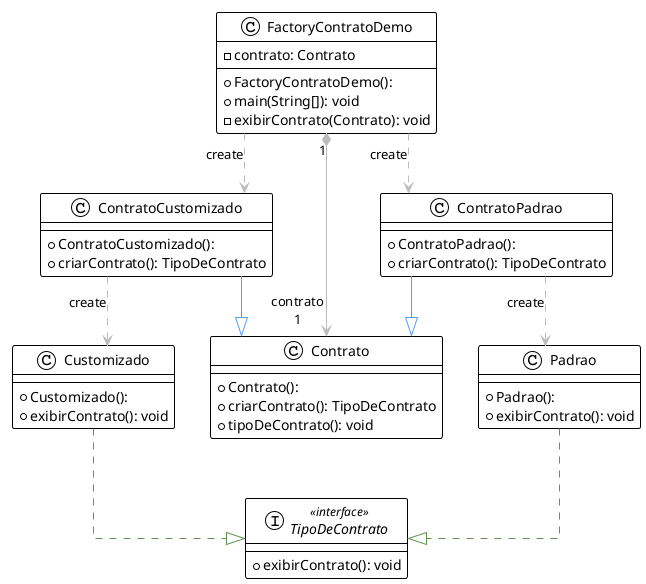 @startuml

!theme plain
top to bottom direction
skinparam linetype ortho

class Contrato {
  + Contrato(): 
  + criarContrato(): TipoDeContrato
  + tipoDeContrato(): void
}
class ContratoCustomizado {
  + ContratoCustomizado(): 
  + criarContrato(): TipoDeContrato
}
class ContratoPadrao {
  + ContratoPadrao(): 
  + criarContrato(): TipoDeContrato
}
class Customizado {
  + Customizado(): 
  + exibirContrato(): void
}
class FactoryContratoDemo {
  + FactoryContratoDemo(): 
  - contrato: Contrato
  + main(String[]): void
  - exibirContrato(Contrato): void
}
class Padrao {
  + Padrao(): 
  + exibirContrato(): void
}
interface TipoDeContrato << interface >> {
  + exibirContrato(): void
}

ContratoCustomizado  -[#589df6,plain]-^  Contrato            
ContratoCustomizado  -[#bbbbbb,dashed]->  Customizado         : "«create»"
ContratoPadrao       -[#589df6,plain]-^  Contrato            
ContratoPadrao       -[#bbbbbb,dashed]->  Padrao              : "«create»"
Customizado          -[#609350,dashed]-^  TipoDeContrato      
FactoryContratoDemo "1" *-[#bbbbbb,plain]-> "contrato\n1" Contrato            
FactoryContratoDemo  -[#bbbbbb,dashed]->  ContratoCustomizado : "«create»"
FactoryContratoDemo  -[#bbbbbb,dashed]->  ContratoPadrao      : "«create»"
Padrao               -[#609350,dashed]-^  TipoDeContrato      
@enduml
